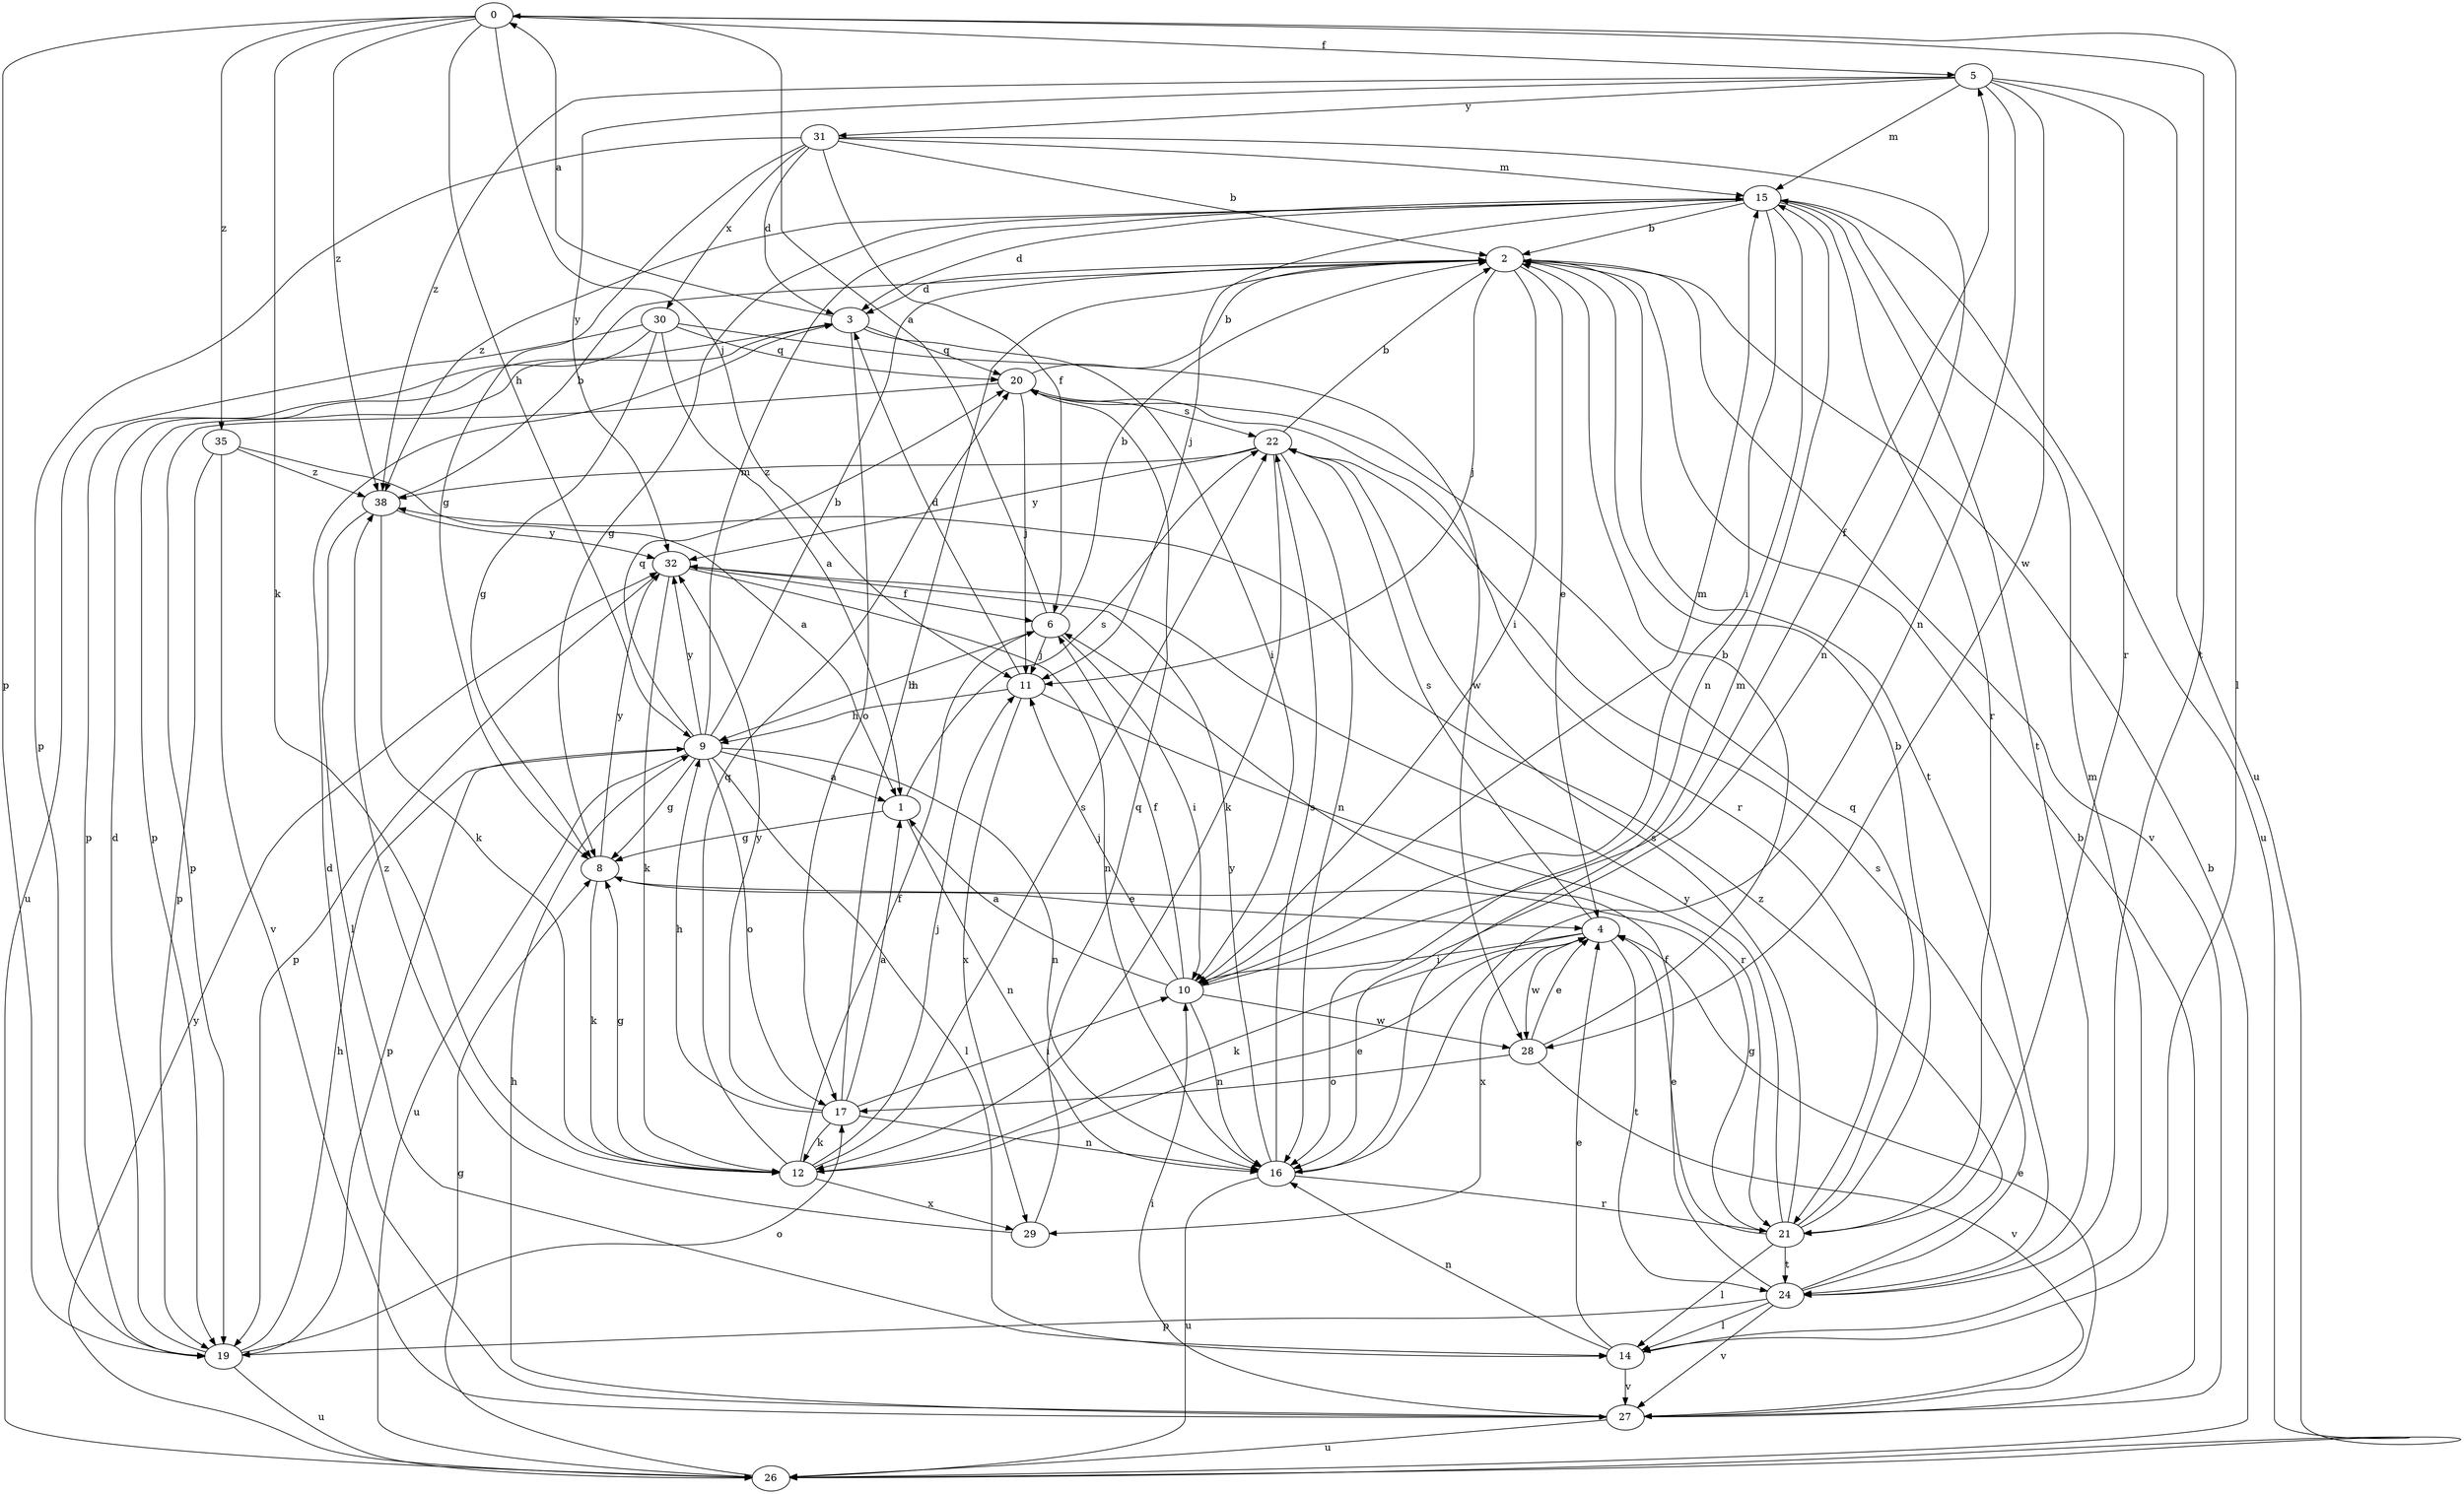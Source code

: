 strict digraph  {
0;
1;
2;
3;
4;
5;
6;
8;
9;
10;
11;
12;
14;
15;
16;
17;
19;
20;
21;
22;
24;
26;
27;
28;
29;
30;
31;
32;
35;
38;
0 -> 5  [label=f];
0 -> 9  [label=h];
0 -> 11  [label=j];
0 -> 12  [label=k];
0 -> 14  [label=l];
0 -> 19  [label=p];
0 -> 24  [label=t];
0 -> 35  [label=z];
0 -> 38  [label=z];
1 -> 8  [label=g];
1 -> 16  [label=n];
1 -> 22  [label=s];
2 -> 3  [label=d];
2 -> 4  [label=e];
2 -> 10  [label=i];
2 -> 11  [label=j];
2 -> 24  [label=t];
2 -> 27  [label=v];
3 -> 0  [label=a];
3 -> 10  [label=i];
3 -> 17  [label=o];
3 -> 19  [label=p];
3 -> 20  [label=q];
4 -> 10  [label=i];
4 -> 12  [label=k];
4 -> 22  [label=s];
4 -> 24  [label=t];
4 -> 28  [label=w];
4 -> 29  [label=x];
5 -> 15  [label=m];
5 -> 16  [label=n];
5 -> 21  [label=r];
5 -> 26  [label=u];
5 -> 28  [label=w];
5 -> 31  [label=y];
5 -> 32  [label=y];
5 -> 38  [label=z];
6 -> 0  [label=a];
6 -> 2  [label=b];
6 -> 9  [label=h];
6 -> 10  [label=i];
6 -> 11  [label=j];
8 -> 4  [label=e];
8 -> 12  [label=k];
8 -> 32  [label=y];
9 -> 1  [label=a];
9 -> 2  [label=b];
9 -> 8  [label=g];
9 -> 14  [label=l];
9 -> 15  [label=m];
9 -> 16  [label=n];
9 -> 17  [label=o];
9 -> 19  [label=p];
9 -> 20  [label=q];
9 -> 26  [label=u];
9 -> 32  [label=y];
10 -> 1  [label=a];
10 -> 5  [label=f];
10 -> 6  [label=f];
10 -> 11  [label=j];
10 -> 15  [label=m];
10 -> 16  [label=n];
10 -> 28  [label=w];
11 -> 3  [label=d];
11 -> 9  [label=h];
11 -> 21  [label=r];
11 -> 29  [label=x];
12 -> 4  [label=e];
12 -> 6  [label=f];
12 -> 8  [label=g];
12 -> 11  [label=j];
12 -> 20  [label=q];
12 -> 22  [label=s];
12 -> 29  [label=x];
14 -> 4  [label=e];
14 -> 15  [label=m];
14 -> 16  [label=n];
14 -> 27  [label=v];
15 -> 2  [label=b];
15 -> 3  [label=d];
15 -> 8  [label=g];
15 -> 10  [label=i];
15 -> 11  [label=j];
15 -> 16  [label=n];
15 -> 21  [label=r];
15 -> 24  [label=t];
15 -> 26  [label=u];
15 -> 38  [label=z];
16 -> 15  [label=m];
16 -> 21  [label=r];
16 -> 22  [label=s];
16 -> 26  [label=u];
16 -> 32  [label=y];
17 -> 1  [label=a];
17 -> 2  [label=b];
17 -> 9  [label=h];
17 -> 10  [label=i];
17 -> 12  [label=k];
17 -> 16  [label=n];
17 -> 32  [label=y];
19 -> 3  [label=d];
19 -> 9  [label=h];
19 -> 17  [label=o];
19 -> 26  [label=u];
20 -> 2  [label=b];
20 -> 11  [label=j];
20 -> 19  [label=p];
20 -> 21  [label=r];
20 -> 22  [label=s];
21 -> 2  [label=b];
21 -> 4  [label=e];
21 -> 8  [label=g];
21 -> 14  [label=l];
21 -> 20  [label=q];
21 -> 22  [label=s];
21 -> 24  [label=t];
21 -> 32  [label=y];
22 -> 2  [label=b];
22 -> 12  [label=k];
22 -> 16  [label=n];
22 -> 32  [label=y];
22 -> 38  [label=z];
24 -> 6  [label=f];
24 -> 14  [label=l];
24 -> 19  [label=p];
24 -> 22  [label=s];
24 -> 27  [label=v];
24 -> 38  [label=z];
26 -> 2  [label=b];
26 -> 8  [label=g];
26 -> 32  [label=y];
27 -> 2  [label=b];
27 -> 3  [label=d];
27 -> 4  [label=e];
27 -> 9  [label=h];
27 -> 10  [label=i];
27 -> 26  [label=u];
28 -> 2  [label=b];
28 -> 4  [label=e];
28 -> 17  [label=o];
28 -> 27  [label=v];
29 -> 20  [label=q];
29 -> 38  [label=z];
30 -> 1  [label=a];
30 -> 8  [label=g];
30 -> 19  [label=p];
30 -> 20  [label=q];
30 -> 26  [label=u];
30 -> 28  [label=w];
31 -> 2  [label=b];
31 -> 3  [label=d];
31 -> 6  [label=f];
31 -> 8  [label=g];
31 -> 15  [label=m];
31 -> 16  [label=n];
31 -> 19  [label=p];
31 -> 30  [label=x];
32 -> 6  [label=f];
32 -> 12  [label=k];
32 -> 16  [label=n];
32 -> 19  [label=p];
35 -> 1  [label=a];
35 -> 19  [label=p];
35 -> 27  [label=v];
35 -> 38  [label=z];
38 -> 2  [label=b];
38 -> 12  [label=k];
38 -> 14  [label=l];
38 -> 32  [label=y];
}

